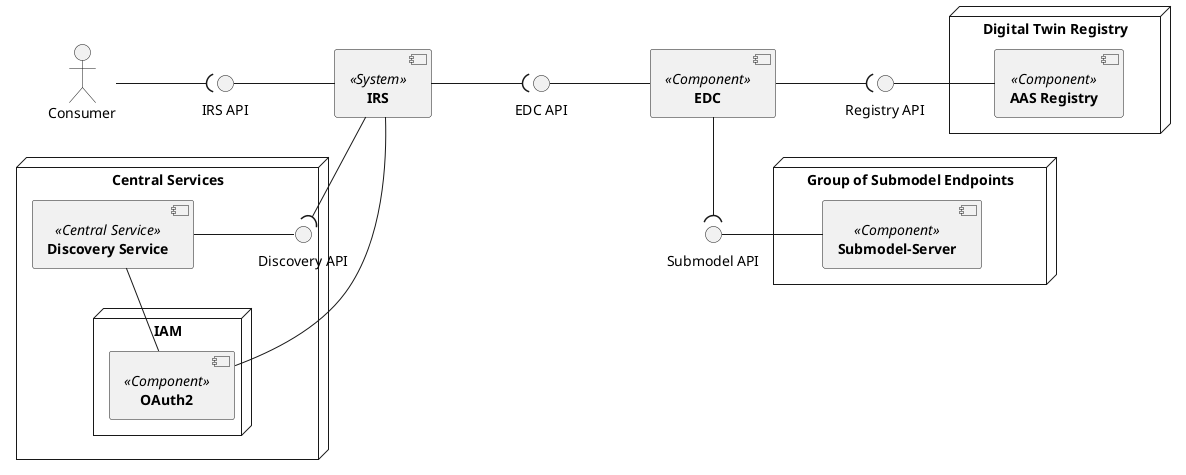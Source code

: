 @startuml 
skinparam monochrome true
skinparam shadowing false
skinparam nodesep 100
skinparam ranksep 20

[**IRS**] <<System>> as IRS

[**EDC**] <<Component>> as EDC



node "Digital Twin Registry" {
    [**AAS Registry**] <<Component>> as AASR
}
node "Group of Submodel Endpoints" {
  [**Submodel-Server**] <<Component>> as SN
}
node "Central Services" {
    node "IAM" {
        [**OAuth2**] <<Component>> as OAuth2
    }
    [**Discovery Service**] <<Central Service>> as DS
    interface "Discovery API" as DAPI

}
actor Consumer


interface "IRS API" as IAPI
interface "EDC API" as IEDC
interface "Registry API" as IRAPI
interface "Submodel API" as ISubModelAPI

Consumer -( IAPI
IAPI - IRS
IRS --( DAPI
IRS -- OAuth2
IRS -( IEDC

DS -- OAuth2
DS - DAPI

IEDC - EDC
EDC --( ISubModelAPI
ISubModelAPI - SN
EDC -( IRAPI
IRAPI - AASR

@enduml
